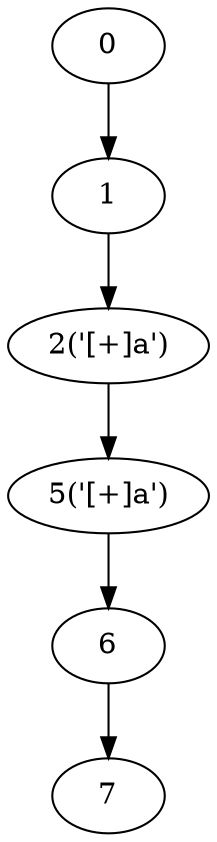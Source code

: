 digraph g {
	0 ;
	1 ;
	2 [label="2('[+]a')"];
	5 [label="5('[+]a')"];
	6 ;
	7 ;
	0->1;
	1->2;
	2->5;
	5->6;
	6->7;
}
